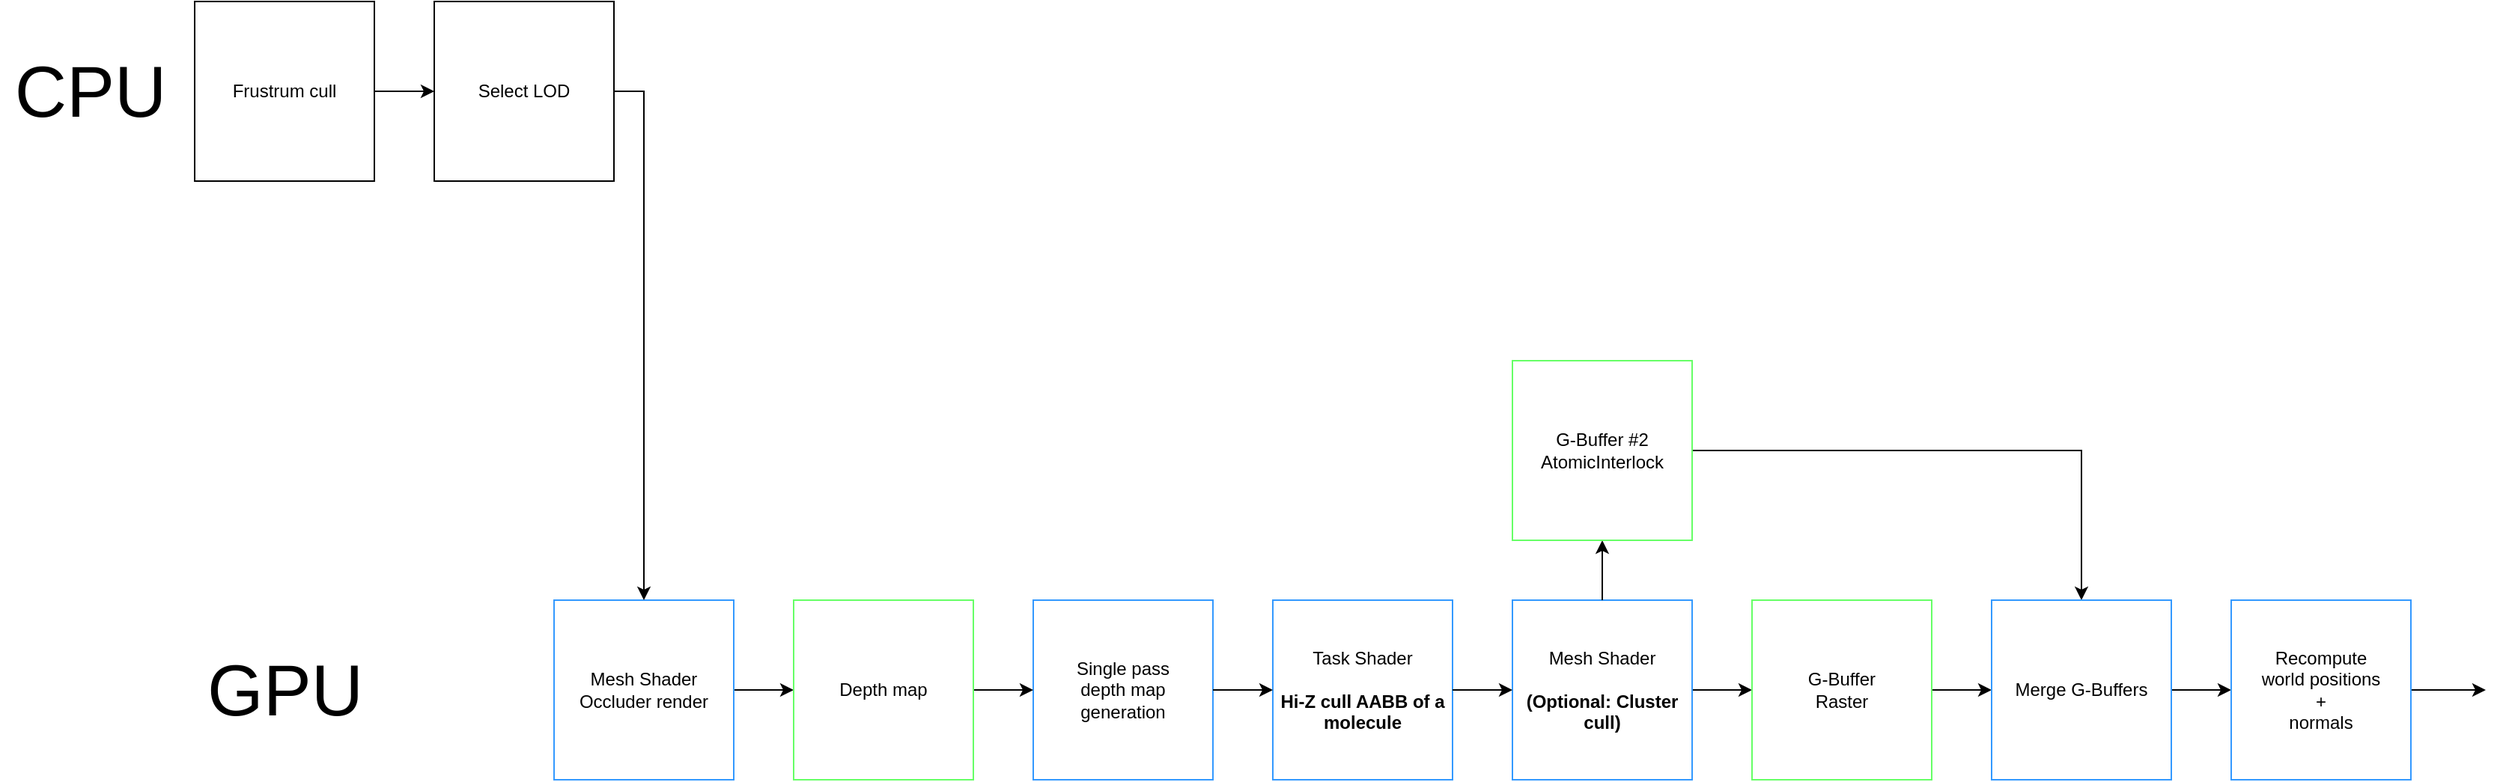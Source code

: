 <mxfile version="13.0.9">
    <diagram id="6hGFLwfOUW9BJ-s0fimq" name="Page-1">
        <mxGraphModel dx="1387" dy="960" grid="1" gridSize="10" guides="1" tooltips="1" connect="1" arrows="1" fold="1" page="1" pageScale="1" pageWidth="827" pageHeight="1169" math="0" shadow="0">
            <root>
                <mxCell id="0"/>
                <mxCell id="1" parent="0"/>
                <mxCell id="35" style="edgeStyle=orthogonalEdgeStyle;rounded=0;orthogonalLoop=1;jettySize=auto;html=1;fontSize=48;" edge="1" parent="1" source="2" target="34">
                    <mxGeometry relative="1" as="geometry"/>
                </mxCell>
                <mxCell id="2" value="Mesh Shader&lt;br&gt;Occluder render" style="whiteSpace=wrap;html=1;aspect=fixed;labelBorderColor=none;rounded=0;strokeColor=#3399FF;" vertex="1" parent="1">
                    <mxGeometry x="400" y="480" width="120" height="120" as="geometry"/>
                </mxCell>
                <mxCell id="3" value="Task Shader&lt;br&gt;&lt;br&gt;&lt;b&gt;Hi-Z cull AABB of a molecule&lt;/b&gt;" style="whiteSpace=wrap;html=1;aspect=fixed;strokeColor=#3399FF;" vertex="1" parent="1">
                    <mxGeometry x="880" y="480" width="120" height="120" as="geometry"/>
                </mxCell>
                <mxCell id="4" value="Single pass&lt;br&gt;depth map&lt;br&gt;generation" style="whiteSpace=wrap;html=1;aspect=fixed;strokeColor=#3399FF;" vertex="1" parent="1">
                    <mxGeometry x="720" y="480" width="120" height="120" as="geometry"/>
                </mxCell>
                <mxCell id="25" value="" style="edgeStyle=orthogonalEdgeStyle;rounded=0;orthogonalLoop=1;jettySize=auto;html=1;fontSize=12;" edge="1" parent="1" source="5" target="17">
                    <mxGeometry relative="1" as="geometry"/>
                </mxCell>
                <mxCell id="5" value="Mesh Shader&lt;br&gt;&lt;br&gt;&lt;b&gt;(Optional: Cluster cull)&lt;/b&gt;" style="whiteSpace=wrap;html=1;aspect=fixed;strokeColor=#3399FF;" vertex="1" parent="1">
                    <mxGeometry x="1040" y="480" width="120" height="120" as="geometry"/>
                </mxCell>
                <mxCell id="9" value="" style="endArrow=classic;html=1;exitX=1;exitY=0.5;exitDx=0;exitDy=0;" edge="1" parent="1" source="4" target="3">
                    <mxGeometry width="50" height="50" relative="1" as="geometry">
                        <mxPoint x="910" y="550" as="sourcePoint"/>
                        <mxPoint x="960" y="500" as="targetPoint"/>
                    </mxGeometry>
                </mxCell>
                <mxCell id="31" style="edgeStyle=orthogonalEdgeStyle;rounded=0;orthogonalLoop=1;jettySize=auto;html=1;fontSize=12;entryX=0.5;entryY=0;entryDx=0;entryDy=0;" edge="1" parent="1" source="10" target="2">
                    <mxGeometry relative="1" as="geometry">
                        <mxPoint x="510" y="410" as="targetPoint"/>
                        <Array as="points">
                            <mxPoint x="460" y="140"/>
                        </Array>
                    </mxGeometry>
                </mxCell>
                <mxCell id="10" value="Select LOD" style="whiteSpace=wrap;html=1;aspect=fixed;" vertex="1" parent="1">
                    <mxGeometry x="320" y="80" width="120" height="120" as="geometry"/>
                </mxCell>
                <mxCell id="11" value="CPU" style="text;html=1;align=center;verticalAlign=middle;resizable=0;points=[];autosize=1;fontSize=48;" vertex="1" parent="1">
                    <mxGeometry x="30" y="110" width="120" height="60" as="geometry"/>
                </mxCell>
                <mxCell id="32" value="GPU" style="text;html=1;align=center;verticalAlign=middle;resizable=0;points=[];autosize=1;fontSize=48;" vertex="1" parent="1">
                    <mxGeometry x="160" y="510" width="120" height="60" as="geometry"/>
                </mxCell>
                <mxCell id="13" value="" style="endArrow=classic;html=1;fontSize=22;exitX=1;exitY=0.5;exitDx=0;exitDy=0;" edge="1" parent="1" source="3" target="5">
                    <mxGeometry width="50" height="50" relative="1" as="geometry">
                        <mxPoint x="800" y="440" as="sourcePoint"/>
                        <mxPoint x="850" y="390" as="targetPoint"/>
                    </mxGeometry>
                </mxCell>
                <mxCell id="14" value="" style="endArrow=classic;html=1;fontSize=22;exitX=0.5;exitY=0;exitDx=0;exitDy=0;" edge="1" parent="1" source="5">
                    <mxGeometry width="50" height="50" relative="1" as="geometry">
                        <mxPoint x="860" y="520" as="sourcePoint"/>
                        <mxPoint x="1100" y="440" as="targetPoint"/>
                    </mxGeometry>
                </mxCell>
                <mxCell id="23" style="edgeStyle=orthogonalEdgeStyle;rounded=0;orthogonalLoop=1;jettySize=auto;html=1;fontSize=12;entryX=0.5;entryY=0;entryDx=0;entryDy=0;" edge="1" parent="1" source="16" target="20">
                    <mxGeometry relative="1" as="geometry">
                        <mxPoint x="1420" y="380" as="targetPoint"/>
                    </mxGeometry>
                </mxCell>
                <mxCell id="16" value="G-Buffer #2&lt;br&gt;AtomicInterlock" style="whiteSpace=wrap;html=1;aspect=fixed;fontSize=12;strokeColor=#66FF66;" vertex="1" parent="1">
                    <mxGeometry x="1040" y="320" width="120" height="120" as="geometry"/>
                </mxCell>
                <mxCell id="24" value="" style="edgeStyle=orthogonalEdgeStyle;rounded=0;orthogonalLoop=1;jettySize=auto;html=1;fontSize=12;" edge="1" parent="1" source="17" target="20">
                    <mxGeometry relative="1" as="geometry"/>
                </mxCell>
                <mxCell id="17" value="G-Buffer&lt;br&gt;Raster" style="whiteSpace=wrap;html=1;aspect=fixed;fontSize=12;strokeColor=#66FF66;" vertex="1" parent="1">
                    <mxGeometry x="1200" y="480" width="120" height="120" as="geometry"/>
                </mxCell>
                <mxCell id="27" style="edgeStyle=orthogonalEdgeStyle;rounded=0;orthogonalLoop=1;jettySize=auto;html=1;fontSize=12;" edge="1" parent="1" source="20" target="26">
                    <mxGeometry relative="1" as="geometry"/>
                </mxCell>
                <mxCell id="20" value="Merge G-Buffers" style="whiteSpace=wrap;html=1;aspect=fixed;fontSize=12;strokeColor=#3399FF;" vertex="1" parent="1">
                    <mxGeometry x="1360" y="480" width="120" height="120" as="geometry"/>
                </mxCell>
                <mxCell id="28" style="edgeStyle=orthogonalEdgeStyle;rounded=0;orthogonalLoop=1;jettySize=auto;html=1;fontSize=12;" edge="1" parent="1" source="26">
                    <mxGeometry relative="1" as="geometry">
                        <mxPoint x="1690" y="540" as="targetPoint"/>
                    </mxGeometry>
                </mxCell>
                <mxCell id="26" value="Recompute&lt;br&gt;world positions&lt;br&gt;+&lt;br&gt;normals" style="whiteSpace=wrap;html=1;aspect=fixed;fontSize=12;strokeColor=#3399FF;" vertex="1" parent="1">
                    <mxGeometry x="1520" y="480" width="120" height="120" as="geometry"/>
                </mxCell>
                <mxCell id="30" style="edgeStyle=orthogonalEdgeStyle;rounded=0;orthogonalLoop=1;jettySize=auto;html=1;entryX=0;entryY=0.5;entryDx=0;entryDy=0;fontSize=12;" edge="1" parent="1" source="29" target="10">
                    <mxGeometry relative="1" as="geometry"/>
                </mxCell>
                <mxCell id="29" value="Frustrum cull" style="whiteSpace=wrap;html=1;aspect=fixed;fontSize=12;" vertex="1" parent="1">
                    <mxGeometry x="160" y="80" width="120" height="120" as="geometry"/>
                </mxCell>
                <mxCell id="36" style="edgeStyle=orthogonalEdgeStyle;rounded=0;orthogonalLoop=1;jettySize=auto;html=1;entryX=0;entryY=0.5;entryDx=0;entryDy=0;fontSize=48;" edge="1" parent="1" source="34" target="4">
                    <mxGeometry relative="1" as="geometry"/>
                </mxCell>
                <mxCell id="34" value="&lt;font style=&quot;font-size: 12px&quot;&gt;Depth map&lt;/font&gt;" style="whiteSpace=wrap;html=1;aspect=fixed;rounded=0;strokeColor=#66FF66;fontSize=12;" vertex="1" parent="1">
                    <mxGeometry x="560" y="480" width="120" height="120" as="geometry"/>
                </mxCell>
            </root>
        </mxGraphModel>
    </diagram>
</mxfile>